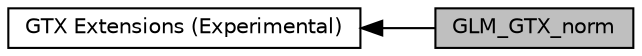 digraph "GLM_GTX_norm"
{
  edge [fontname="Helvetica",fontsize="10",labelfontname="Helvetica",labelfontsize="10"];
  node [fontname="Helvetica",fontsize="10",shape=box];
  rankdir=LR;
  Node2 [label="GTX Extensions (Experimental)",height=0.2,width=0.4,color="black", fillcolor="white", style="filled",URL="$group__gtx.html",tooltip="Functions and types that the GLSL specification doesn't define, but useful to have for a C++ program."];
  Node1 [label="GLM_GTX_norm",height=0.2,width=0.4,color="black", fillcolor="grey75", style="filled", fontcolor="black",tooltip="Various ways to compute vector norms."];
  Node2->Node1 [shape=plaintext, dir="back", style="solid"];
}

